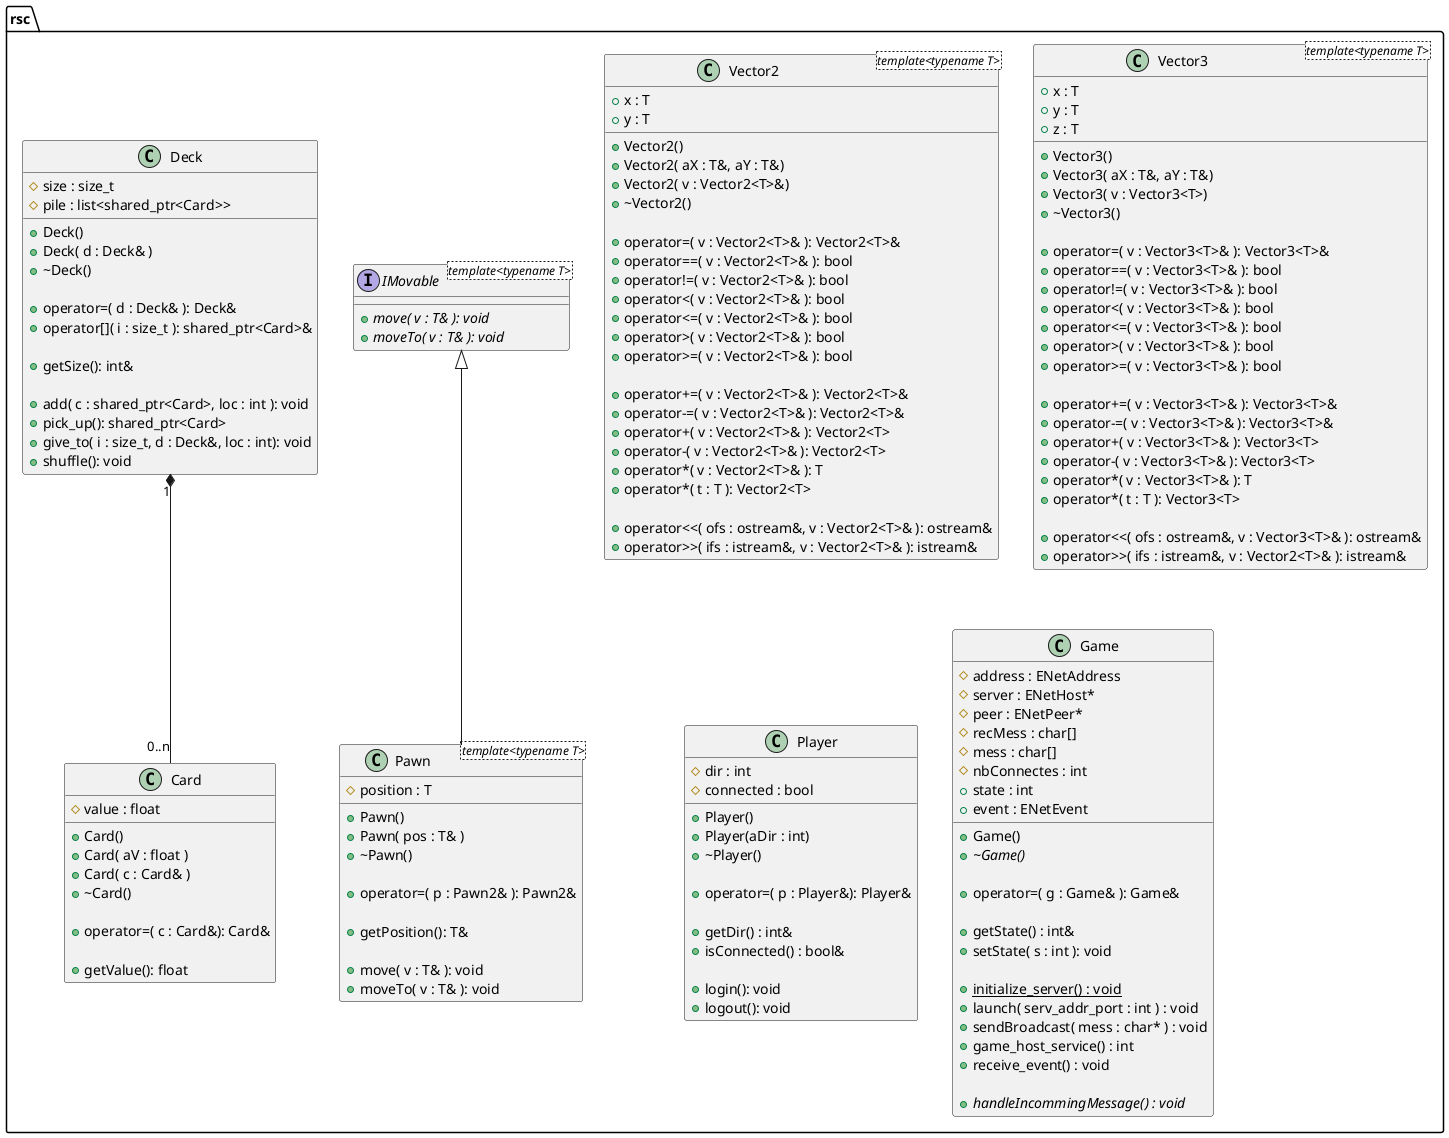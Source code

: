 @startuml UML

set namespaceSeparator ::

interface rsc::IMovable <template<typename T>>{
    + {abstract} move( v : T& ): void
    + {abstract} moveTo( v : T& ): void
}

class rsc::Vector2<template<typename T>> {
    + x : T
    + y : T 

    + Vector2()
    + Vector2( aX : T&, aY : T&)
    + Vector2( v : Vector2<T>&)
    + ~Vector2()

    + operator=( v : Vector2<T>& ): Vector2<T>&
    + operator==( v : Vector2<T>& ): bool
    + operator!=( v : Vector2<T>& ): bool
    + operator<( v : Vector2<T>& ): bool
    + operator<=( v : Vector2<T>& ): bool
    + operator>( v : Vector2<T>& ): bool
    + operator>=( v : Vector2<T>& ): bool

    + operator+=( v : Vector2<T>& ): Vector2<T>&
    + operator-=( v : Vector2<T>& ): Vector2<T>&
    + operator+( v : Vector2<T>& ): Vector2<T>
    + operator-( v : Vector2<T>& ): Vector2<T>
    + operator*( v : Vector2<T>& ): T
    + operator*( t : T ): Vector2<T>

    + operator<<( ofs : ostream&, v : Vector2<T>& ): ostream&
    + operator>>( ifs : istream&, v : Vector2<T>& ): istream&
}

class rsc::Vector3<template<typename T>> {
    + x : T
    + y : T 
    + z : T

    + Vector3()
    + Vector3( aX : T&, aY : T&)
    + Vector3( v : Vector3<T>)
    + ~Vector3()

    + operator=( v : Vector3<T>& ): Vector3<T>&
    + operator==( v : Vector3<T>& ): bool
    + operator!=( v : Vector3<T>& ): bool
    + operator<( v : Vector3<T>& ): bool
    + operator<=( v : Vector3<T>& ): bool
    + operator>( v : Vector3<T>& ): bool
    + operator>=( v : Vector3<T>& ): bool

    + operator+=( v : Vector3<T>& ): Vector3<T>&
    + operator-=( v : Vector3<T>& ): Vector3<T>&
    + operator+( v : Vector3<T>& ): Vector3<T>
    + operator-( v : Vector3<T>& ): Vector3<T>
    + operator*( v : Vector3<T>& ): T
    + operator*( t : T ): Vector3<T>

    + operator<<( ofs : ostream&, v : Vector3<T>& ): ostream&
    + operator>>( ifs : istream&, v : Vector2<T>& ): istream&
}


class rsc::Card
{
    # value : float

    + Card()
    + Card( aV : float )
    + Card( c : Card& )
    + ~Card()

    + operator=( c : Card&): Card&
    
    + getValue(): float
}

class rsc::Deck{
    # size : size_t
    # pile : list<shared_ptr<Card>>

    + Deck()
    + Deck( d : Deck& )
    + ~Deck()

    + operator=( d : Deck& ): Deck&
    + operator[]( i : size_t ): shared_ptr<Card>&

    + getSize(): int&

    + add( c : shared_ptr<Card>, loc : int ): void
    + pick_up(): shared_ptr<Card>
    + give_to( i : size_t, d : Deck&, loc : int): void
    + shuffle(): void
}

class rsc::Player{
    # dir : int
    # connected : bool
    
    + Player()
    + Player(aDir : int)
    + ~Player()

    + operator=( p : Player&): Player&

    + getDir() : int&
    + isConnected() : bool&

    + login(): void
    + logout(): void
}

class rsc::Pawn <template<typename T>>{
    # position : T

    + Pawn()
    + Pawn( pos : T& )
    + ~Pawn()

    + operator=( p : Pawn2& ): Pawn2&

    + getPosition(): T&

    + move( v : T& ): void
    + moveTo( v : T& ): void
}

class rsc::Game{
    # address : ENetAddress
    # server : ENetHost*
    # peer : ENetPeer*
    # recMess : char[]
    # mess : char[]
    # nbConnectes : int
    + state : int
    + event : ENetEvent

    + Game()
    + {abstract} ~Game()

    + operator=( g : Game& ): Game&

    + getState() : int&
    + setState( s : int ): void

    + {static} initialize_server() : void
    + launch( serv_addr_port : int ) : void
    + sendBroadcast( mess : char* ) : void
    + game_host_service() : int
    + receive_event() : void

    + {abstract} handleIncommingMessage() : void
}

rsc::IMovable <|-- rsc::Pawn

rsc::Deck "1" *-- "0..n" rsc::Card

@enduml